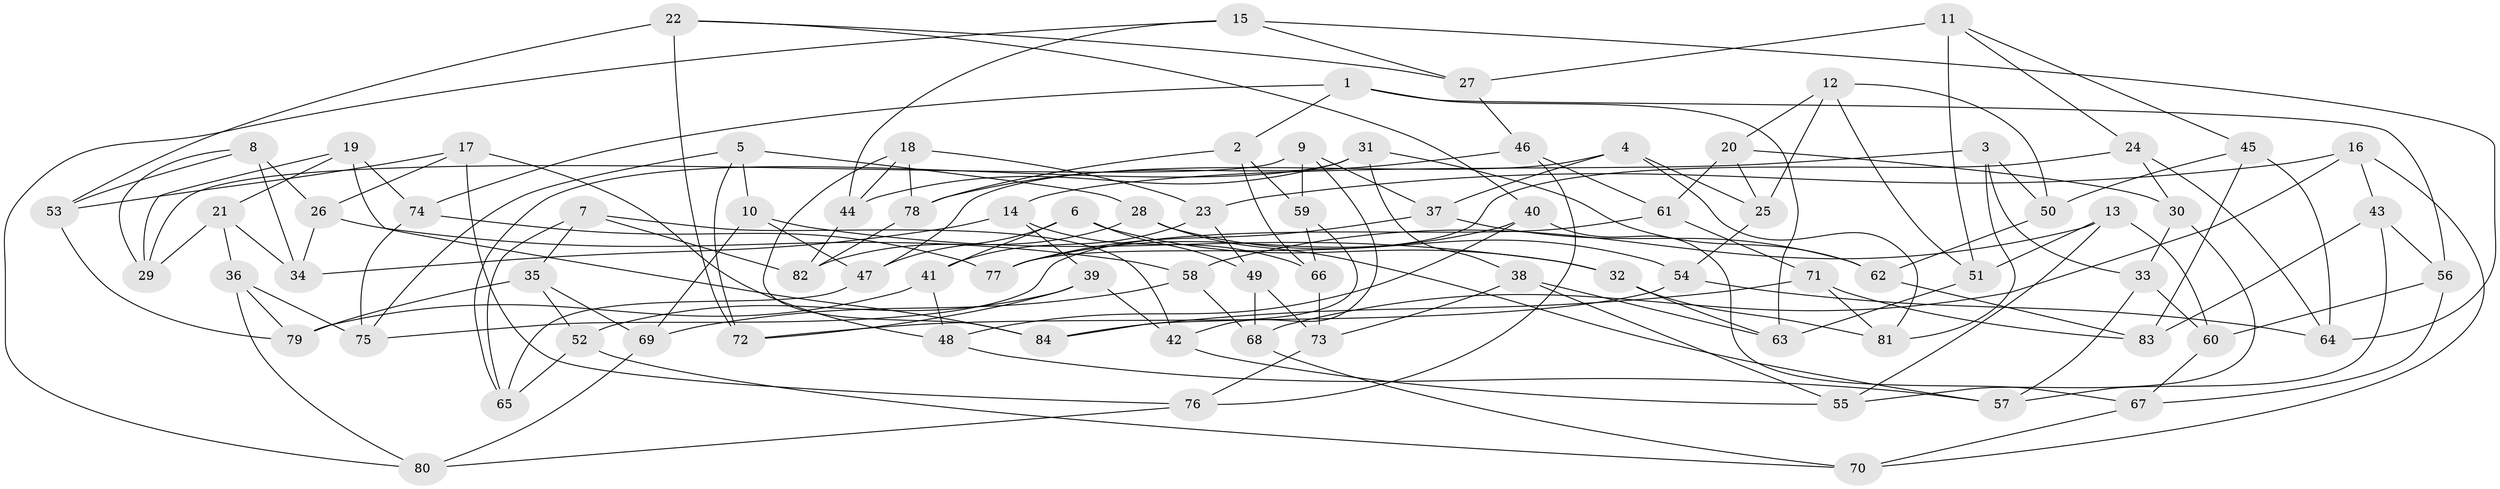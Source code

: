 // Generated by graph-tools (version 1.1) at 2025/50/03/09/25 03:50:55]
// undirected, 84 vertices, 168 edges
graph export_dot {
graph [start="1"]
  node [color=gray90,style=filled];
  1;
  2;
  3;
  4;
  5;
  6;
  7;
  8;
  9;
  10;
  11;
  12;
  13;
  14;
  15;
  16;
  17;
  18;
  19;
  20;
  21;
  22;
  23;
  24;
  25;
  26;
  27;
  28;
  29;
  30;
  31;
  32;
  33;
  34;
  35;
  36;
  37;
  38;
  39;
  40;
  41;
  42;
  43;
  44;
  45;
  46;
  47;
  48;
  49;
  50;
  51;
  52;
  53;
  54;
  55;
  56;
  57;
  58;
  59;
  60;
  61;
  62;
  63;
  64;
  65;
  66;
  67;
  68;
  69;
  70;
  71;
  72;
  73;
  74;
  75;
  76;
  77;
  78;
  79;
  80;
  81;
  82;
  83;
  84;
  1 -- 56;
  1 -- 63;
  1 -- 2;
  1 -- 74;
  2 -- 59;
  2 -- 66;
  2 -- 78;
  3 -- 50;
  3 -- 33;
  3 -- 14;
  3 -- 81;
  4 -- 25;
  4 -- 37;
  4 -- 47;
  4 -- 81;
  5 -- 10;
  5 -- 75;
  5 -- 28;
  5 -- 72;
  6 -- 32;
  6 -- 41;
  6 -- 49;
  6 -- 47;
  7 -- 35;
  7 -- 65;
  7 -- 42;
  7 -- 82;
  8 -- 26;
  8 -- 53;
  8 -- 29;
  8 -- 34;
  9 -- 59;
  9 -- 37;
  9 -- 29;
  9 -- 42;
  10 -- 32;
  10 -- 47;
  10 -- 69;
  11 -- 45;
  11 -- 27;
  11 -- 51;
  11 -- 24;
  12 -- 51;
  12 -- 50;
  12 -- 25;
  12 -- 20;
  13 -- 55;
  13 -- 60;
  13 -- 58;
  13 -- 51;
  14 -- 39;
  14 -- 66;
  14 -- 34;
  15 -- 80;
  15 -- 27;
  15 -- 64;
  15 -- 44;
  16 -- 43;
  16 -- 23;
  16 -- 70;
  16 -- 68;
  17 -- 76;
  17 -- 26;
  17 -- 53;
  17 -- 48;
  18 -- 78;
  18 -- 23;
  18 -- 44;
  18 -- 84;
  19 -- 29;
  19 -- 84;
  19 -- 21;
  19 -- 74;
  20 -- 25;
  20 -- 61;
  20 -- 30;
  21 -- 29;
  21 -- 36;
  21 -- 34;
  22 -- 40;
  22 -- 27;
  22 -- 72;
  22 -- 53;
  23 -- 49;
  23 -- 41;
  24 -- 30;
  24 -- 64;
  24 -- 77;
  25 -- 54;
  26 -- 34;
  26 -- 58;
  27 -- 46;
  28 -- 57;
  28 -- 82;
  28 -- 54;
  30 -- 33;
  30 -- 55;
  31 -- 65;
  31 -- 62;
  31 -- 38;
  31 -- 44;
  32 -- 81;
  32 -- 63;
  33 -- 57;
  33 -- 60;
  35 -- 69;
  35 -- 79;
  35 -- 52;
  36 -- 80;
  36 -- 79;
  36 -- 75;
  37 -- 77;
  37 -- 62;
  38 -- 55;
  38 -- 63;
  38 -- 73;
  39 -- 72;
  39 -- 52;
  39 -- 42;
  40 -- 48;
  40 -- 77;
  40 -- 67;
  41 -- 48;
  41 -- 79;
  42 -- 55;
  43 -- 56;
  43 -- 57;
  43 -- 83;
  44 -- 82;
  45 -- 64;
  45 -- 83;
  45 -- 50;
  46 -- 78;
  46 -- 61;
  46 -- 76;
  47 -- 65;
  48 -- 57;
  49 -- 73;
  49 -- 68;
  50 -- 62;
  51 -- 63;
  52 -- 70;
  52 -- 65;
  53 -- 79;
  54 -- 64;
  54 -- 72;
  56 -- 67;
  56 -- 60;
  58 -- 69;
  58 -- 68;
  59 -- 66;
  59 -- 84;
  60 -- 67;
  61 -- 75;
  61 -- 71;
  62 -- 83;
  66 -- 73;
  67 -- 70;
  68 -- 70;
  69 -- 80;
  71 -- 84;
  71 -- 83;
  71 -- 81;
  73 -- 76;
  74 -- 77;
  74 -- 75;
  76 -- 80;
  78 -- 82;
}
